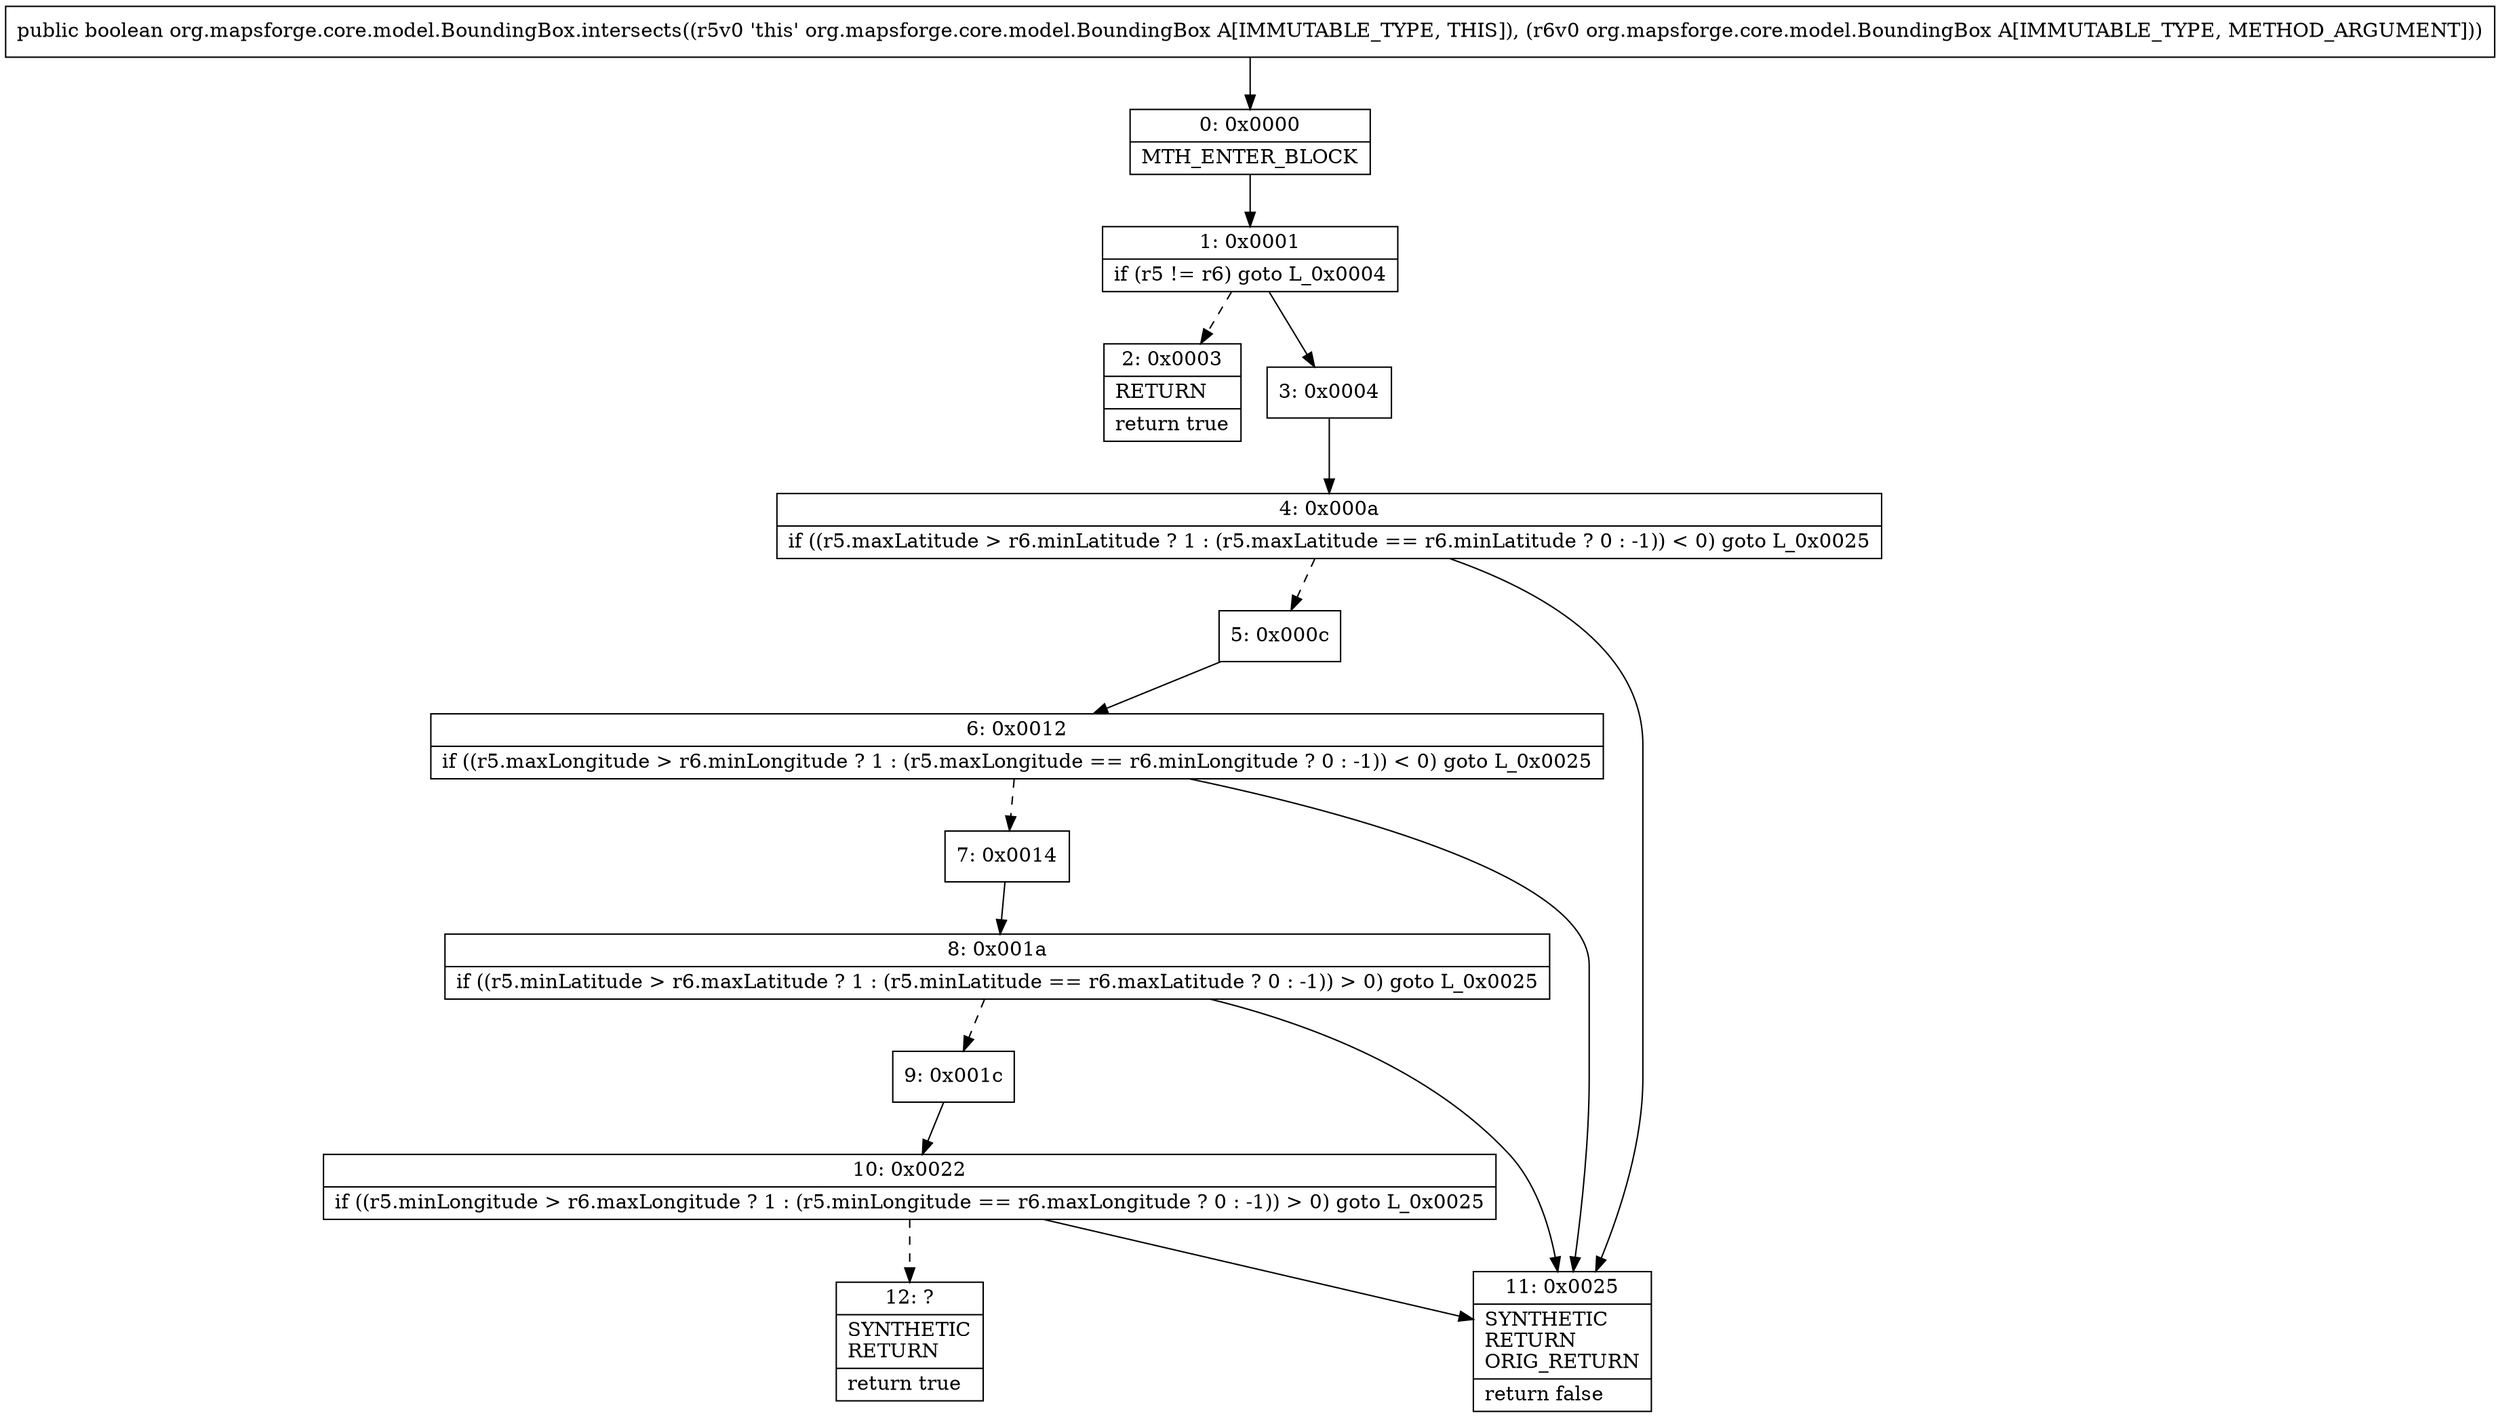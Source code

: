 digraph "CFG fororg.mapsforge.core.model.BoundingBox.intersects(Lorg\/mapsforge\/core\/model\/BoundingBox;)Z" {
Node_0 [shape=record,label="{0\:\ 0x0000|MTH_ENTER_BLOCK\l}"];
Node_1 [shape=record,label="{1\:\ 0x0001|if (r5 != r6) goto L_0x0004\l}"];
Node_2 [shape=record,label="{2\:\ 0x0003|RETURN\l|return true\l}"];
Node_3 [shape=record,label="{3\:\ 0x0004}"];
Node_4 [shape=record,label="{4\:\ 0x000a|if ((r5.maxLatitude \> r6.minLatitude ? 1 : (r5.maxLatitude == r6.minLatitude ? 0 : \-1)) \< 0) goto L_0x0025\l}"];
Node_5 [shape=record,label="{5\:\ 0x000c}"];
Node_6 [shape=record,label="{6\:\ 0x0012|if ((r5.maxLongitude \> r6.minLongitude ? 1 : (r5.maxLongitude == r6.minLongitude ? 0 : \-1)) \< 0) goto L_0x0025\l}"];
Node_7 [shape=record,label="{7\:\ 0x0014}"];
Node_8 [shape=record,label="{8\:\ 0x001a|if ((r5.minLatitude \> r6.maxLatitude ? 1 : (r5.minLatitude == r6.maxLatitude ? 0 : \-1)) \> 0) goto L_0x0025\l}"];
Node_9 [shape=record,label="{9\:\ 0x001c}"];
Node_10 [shape=record,label="{10\:\ 0x0022|if ((r5.minLongitude \> r6.maxLongitude ? 1 : (r5.minLongitude == r6.maxLongitude ? 0 : \-1)) \> 0) goto L_0x0025\l}"];
Node_11 [shape=record,label="{11\:\ 0x0025|SYNTHETIC\lRETURN\lORIG_RETURN\l|return false\l}"];
Node_12 [shape=record,label="{12\:\ ?|SYNTHETIC\lRETURN\l|return true\l}"];
MethodNode[shape=record,label="{public boolean org.mapsforge.core.model.BoundingBox.intersects((r5v0 'this' org.mapsforge.core.model.BoundingBox A[IMMUTABLE_TYPE, THIS]), (r6v0 org.mapsforge.core.model.BoundingBox A[IMMUTABLE_TYPE, METHOD_ARGUMENT])) }"];
MethodNode -> Node_0;
Node_0 -> Node_1;
Node_1 -> Node_2[style=dashed];
Node_1 -> Node_3;
Node_3 -> Node_4;
Node_4 -> Node_5[style=dashed];
Node_4 -> Node_11;
Node_5 -> Node_6;
Node_6 -> Node_7[style=dashed];
Node_6 -> Node_11;
Node_7 -> Node_8;
Node_8 -> Node_9[style=dashed];
Node_8 -> Node_11;
Node_9 -> Node_10;
Node_10 -> Node_11;
Node_10 -> Node_12[style=dashed];
}

